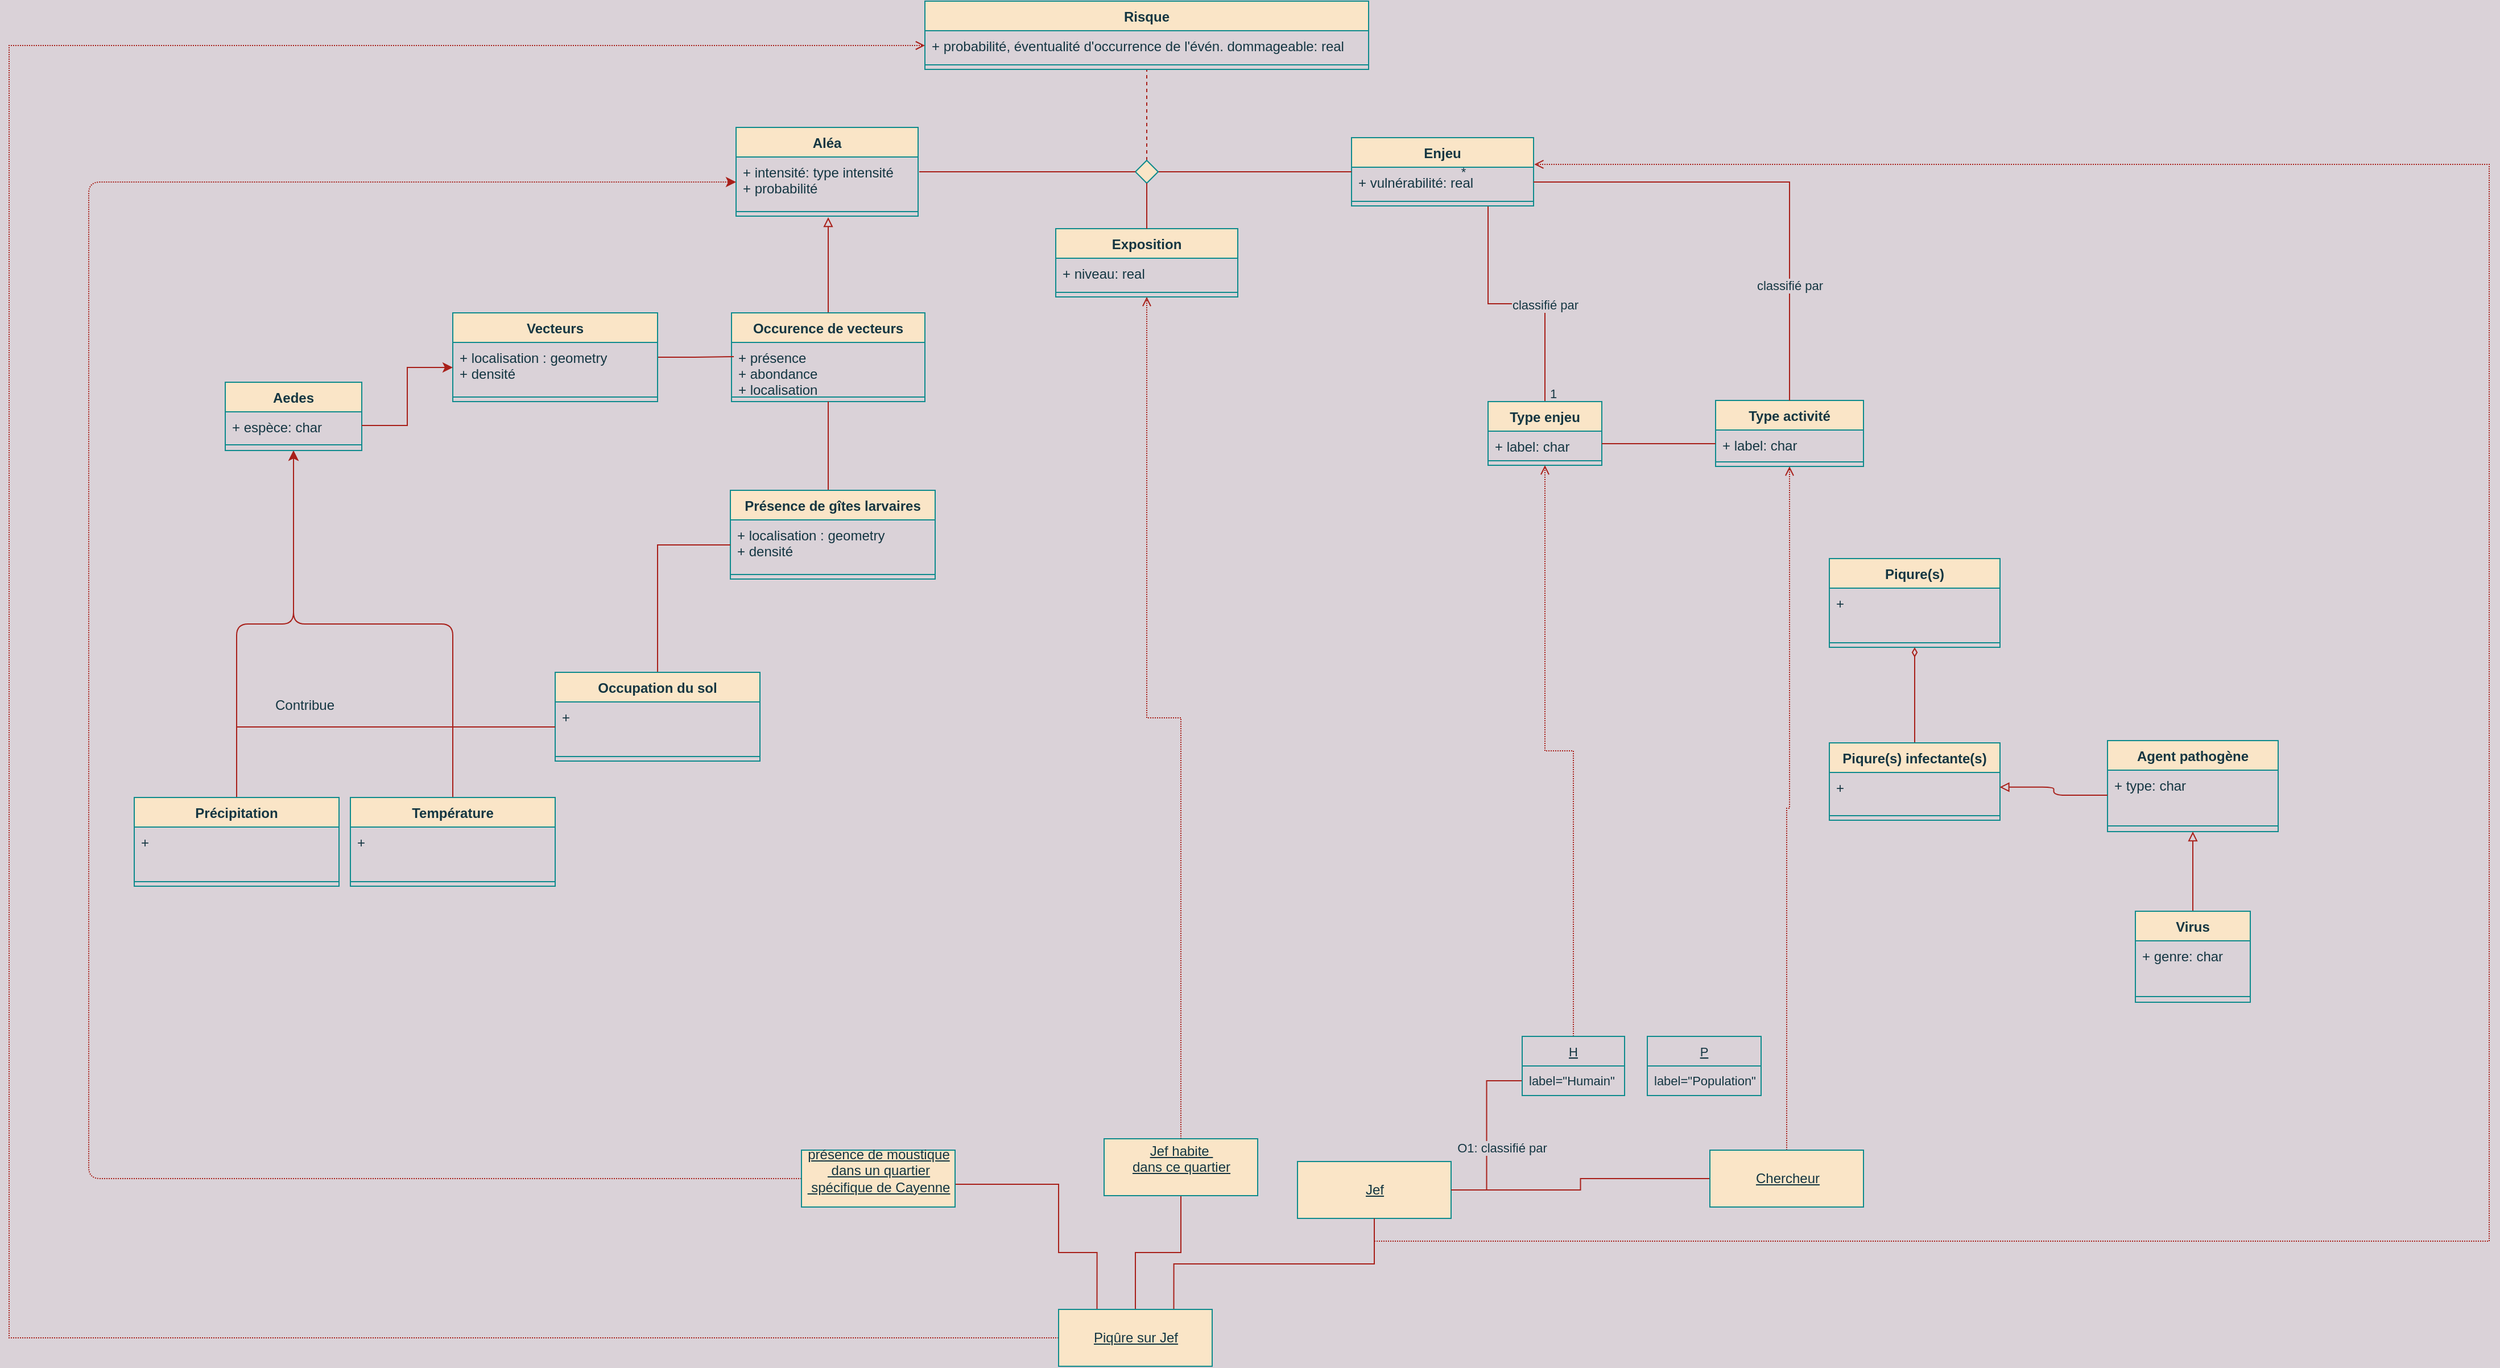 <mxfile version="18.1.3" type="github">
  <diagram name="Page-1" id="c4acf3e9-155e-7222-9cf6-157b1a14988f">
    <mxGraphModel dx="3254" dy="1299" grid="1" gridSize="10" guides="1" tooltips="1" connect="1" arrows="1" fold="1" page="1" pageScale="1" pageWidth="850" pageHeight="1100" background="#DAD2D8" math="0" shadow="0">
      <root>
        <mxCell id="0" />
        <mxCell id="1" parent="0" />
        <mxCell id="qp6mDoGpQSlHUPDBLB4e-1" value="Exposition" style="swimlane;fontStyle=1;align=center;verticalAlign=top;childLayout=stackLayout;horizontal=1;startSize=26;horizontalStack=0;resizeParent=1;resizeParentMax=0;resizeLast=0;collapsible=1;marginBottom=0;fillColor=#FAE5C7;strokeColor=#0F8B8D;fontColor=#143642;" vertex="1" parent="1">
          <mxGeometry x="310" y="260" width="160" height="60" as="geometry">
            <mxRectangle x="600" y="310" width="90" height="26" as="alternateBounds" />
          </mxGeometry>
        </mxCell>
        <mxCell id="qp6mDoGpQSlHUPDBLB4e-2" value="+ niveau: real" style="text;strokeColor=none;fillColor=none;align=left;verticalAlign=top;spacingLeft=4;spacingRight=4;overflow=hidden;rotatable=0;points=[[0,0.5],[1,0.5]];portConstraint=eastwest;fontColor=#143642;" vertex="1" parent="qp6mDoGpQSlHUPDBLB4e-1">
          <mxGeometry y="26" width="160" height="26" as="geometry" />
        </mxCell>
        <mxCell id="qp6mDoGpQSlHUPDBLB4e-3" value="" style="line;strokeWidth=1;fillColor=none;align=left;verticalAlign=middle;spacingTop=-1;spacingLeft=3;spacingRight=3;rotatable=0;labelPosition=right;points=[];portConstraint=eastwest;strokeColor=#0F8B8D;fontColor=#143642;labelBackgroundColor=#DAD2D8;" vertex="1" parent="qp6mDoGpQSlHUPDBLB4e-1">
          <mxGeometry y="52" width="160" height="8" as="geometry" />
        </mxCell>
        <mxCell id="qp6mDoGpQSlHUPDBLB4e-4" style="edgeStyle=orthogonalEdgeStyle;shape=connector;rounded=0;orthogonalLoop=1;jettySize=auto;html=1;entryX=0.5;entryY=0;entryDx=0;entryDy=0;fontFamily=Helvetica;fontSize=11;fontColor=#143642;endArrow=none;endFill=0;strokeColor=#A8201A;exitX=0.75;exitY=1;exitDx=0;exitDy=0;labelBackgroundColor=#DAD2D8;" edge="1" parent="1" source="qp6mDoGpQSlHUPDBLB4e-6" target="qp6mDoGpQSlHUPDBLB4e-38">
          <mxGeometry relative="1" as="geometry" />
        </mxCell>
        <mxCell id="qp6mDoGpQSlHUPDBLB4e-5" value="classifié par" style="edgeLabel;html=1;align=center;verticalAlign=middle;resizable=0;points=[];fontSize=11;fontFamily=Helvetica;fontColor=#143642;labelBackgroundColor=#DAD2D8;" vertex="1" connectable="0" parent="qp6mDoGpQSlHUPDBLB4e-4">
          <mxGeometry x="0.234" relative="1" as="geometry">
            <mxPoint as="offset" />
          </mxGeometry>
        </mxCell>
        <mxCell id="qp6mDoGpQSlHUPDBLB4e-6" value="Enjeu" style="swimlane;fontStyle=1;align=center;verticalAlign=top;childLayout=stackLayout;horizontal=1;startSize=26;horizontalStack=0;resizeParent=1;resizeParentMax=0;resizeLast=0;collapsible=1;marginBottom=0;fillColor=#FAE5C7;strokeColor=#0F8B8D;fontColor=#143642;" vertex="1" parent="1">
          <mxGeometry x="570" y="180" width="160" height="60" as="geometry" />
        </mxCell>
        <mxCell id="qp6mDoGpQSlHUPDBLB4e-7" value="+ vulnérabilité: real" style="text;strokeColor=none;fillColor=none;align=left;verticalAlign=top;spacingLeft=4;spacingRight=4;overflow=hidden;rotatable=0;points=[[0,0.5],[1,0.5]];portConstraint=eastwest;fontColor=#143642;" vertex="1" parent="qp6mDoGpQSlHUPDBLB4e-6">
          <mxGeometry y="26" width="160" height="26" as="geometry" />
        </mxCell>
        <mxCell id="qp6mDoGpQSlHUPDBLB4e-8" value="" style="line;strokeWidth=1;fillColor=none;align=left;verticalAlign=middle;spacingTop=-1;spacingLeft=3;spacingRight=3;rotatable=0;labelPosition=right;points=[];portConstraint=eastwest;strokeColor=#0F8B8D;fontColor=#143642;labelBackgroundColor=#DAD2D8;" vertex="1" parent="qp6mDoGpQSlHUPDBLB4e-6">
          <mxGeometry y="52" width="160" height="8" as="geometry" />
        </mxCell>
        <mxCell id="qp6mDoGpQSlHUPDBLB4e-9" value="Aléa" style="swimlane;fontStyle=1;align=center;verticalAlign=top;childLayout=stackLayout;horizontal=1;startSize=26;horizontalStack=0;resizeParent=1;resizeParentMax=0;resizeLast=0;collapsible=1;marginBottom=0;fillColor=#FAE5C7;strokeColor=#0F8B8D;fontColor=#143642;" vertex="1" parent="1">
          <mxGeometry x="29" y="171" width="160" height="78" as="geometry" />
        </mxCell>
        <mxCell id="qp6mDoGpQSlHUPDBLB4e-10" value="+ intensité: type intensité&#xa;+ probabilité" style="text;strokeColor=none;fillColor=none;align=left;verticalAlign=top;spacingLeft=4;spacingRight=4;overflow=hidden;rotatable=0;points=[[0,0.5],[1,0.5]];portConstraint=eastwest;fontColor=#143642;" vertex="1" parent="qp6mDoGpQSlHUPDBLB4e-9">
          <mxGeometry y="26" width="160" height="44" as="geometry" />
        </mxCell>
        <mxCell id="qp6mDoGpQSlHUPDBLB4e-11" value="" style="line;strokeWidth=1;fillColor=none;align=left;verticalAlign=middle;spacingTop=-1;spacingLeft=3;spacingRight=3;rotatable=0;labelPosition=right;points=[];portConstraint=eastwest;strokeColor=#0F8B8D;fontColor=#143642;labelBackgroundColor=#DAD2D8;" vertex="1" parent="qp6mDoGpQSlHUPDBLB4e-9">
          <mxGeometry y="70" width="160" height="8" as="geometry" />
        </mxCell>
        <mxCell id="qp6mDoGpQSlHUPDBLB4e-12" style="edgeStyle=orthogonalEdgeStyle;rounded=0;orthogonalLoop=1;jettySize=auto;html=1;exitX=0.5;exitY=0;exitDx=0;exitDy=0;endArrow=none;endFill=0;dashed=1;entryX=0.5;entryY=1;entryDx=0;entryDy=0;strokeColor=#A8201A;fontColor=#143642;labelBackgroundColor=#DAD2D8;" edge="1" parent="1" source="qp6mDoGpQSlHUPDBLB4e-14" target="qp6mDoGpQSlHUPDBLB4e-18">
          <mxGeometry relative="1" as="geometry">
            <mxPoint x="390" y="120" as="targetPoint" />
            <Array as="points">
              <mxPoint x="390" y="160" />
              <mxPoint x="390" y="160" />
            </Array>
          </mxGeometry>
        </mxCell>
        <mxCell id="qp6mDoGpQSlHUPDBLB4e-13" style="edgeStyle=elbowEdgeStyle;rounded=0;orthogonalLoop=1;jettySize=auto;html=1;exitX=1;exitY=0.5;exitDx=0;exitDy=0;endArrow=none;endFill=0;strokeColor=#A8201A;fontColor=#143642;labelBackgroundColor=#DAD2D8;" edge="1" parent="1" source="qp6mDoGpQSlHUPDBLB4e-14" target="qp6mDoGpQSlHUPDBLB4e-7">
          <mxGeometry relative="1" as="geometry">
            <mxPoint x="540" y="155" as="targetPoint" />
            <Array as="points">
              <mxPoint x="510" y="210" />
            </Array>
          </mxGeometry>
        </mxCell>
        <mxCell id="qp6mDoGpQSlHUPDBLB4e-14" value="" style="rhombus;aspect=fixed;fillColor=#FAE5C7;strokeColor=#0F8B8D;fontColor=#143642;" vertex="1" parent="1">
          <mxGeometry x="380" y="200" width="20" height="20" as="geometry" />
        </mxCell>
        <mxCell id="qp6mDoGpQSlHUPDBLB4e-15" value="" style="endArrow=none;html=1;rounded=0;align=center;verticalAlign=bottom;labelBackgroundColor=none;edgeStyle=elbowEdgeStyle;strokeColor=#A8201A;fontColor=#143642;" edge="1" parent="1" target="qp6mDoGpQSlHUPDBLB4e-14">
          <mxGeometry relative="1" as="geometry">
            <mxPoint x="190" y="210" as="sourcePoint" />
            <Array as="points">
              <mxPoint x="260" y="210" />
              <mxPoint x="280" y="210" />
            </Array>
          </mxGeometry>
        </mxCell>
        <mxCell id="qp6mDoGpQSlHUPDBLB4e-16" value="" style="endArrow=none;html=1;rounded=0;align=center;verticalAlign=bottom;labelBackgroundColor=none;entryX=0.5;entryY=0;entryDx=0;entryDy=0;edgeStyle=elbowEdgeStyle;elbow=vertical;strokeColor=#A8201A;fontColor=#143642;" edge="1" parent="1" source="qp6mDoGpQSlHUPDBLB4e-14" target="qp6mDoGpQSlHUPDBLB4e-1">
          <mxGeometry relative="1" as="geometry">
            <mxPoint x="460" y="210" as="targetPoint" />
          </mxGeometry>
        </mxCell>
        <mxCell id="qp6mDoGpQSlHUPDBLB4e-18" value="Risque" style="swimlane;fontStyle=1;align=center;verticalAlign=top;childLayout=stackLayout;horizontal=1;startSize=26;horizontalStack=0;resizeParent=1;resizeParentMax=0;resizeLast=0;collapsible=1;marginBottom=0;fillColor=#FAE5C7;strokeColor=#0F8B8D;fontColor=#143642;" vertex="1" parent="1">
          <mxGeometry x="195" y="60" width="390" height="60" as="geometry" />
        </mxCell>
        <mxCell id="qp6mDoGpQSlHUPDBLB4e-19" value="+ probabilité, éventualité d&#39;occurrence de l&#39;évén. dommageable: real" style="text;strokeColor=none;fillColor=none;align=left;verticalAlign=top;spacingLeft=4;spacingRight=4;overflow=hidden;rotatable=0;points=[[0,0.5],[1,0.5]];portConstraint=eastwest;fontColor=#143642;" vertex="1" parent="qp6mDoGpQSlHUPDBLB4e-18">
          <mxGeometry y="26" width="390" height="26" as="geometry" />
        </mxCell>
        <mxCell id="qp6mDoGpQSlHUPDBLB4e-20" value="" style="line;strokeWidth=1;fillColor=none;align=left;verticalAlign=middle;spacingTop=-1;spacingLeft=3;spacingRight=3;rotatable=0;labelPosition=right;points=[];portConstraint=eastwest;strokeColor=#0F8B8D;fontColor=#143642;labelBackgroundColor=#DAD2D8;" vertex="1" parent="qp6mDoGpQSlHUPDBLB4e-18">
          <mxGeometry y="52" width="390" height="8" as="geometry" />
        </mxCell>
        <mxCell id="qp6mDoGpQSlHUPDBLB4e-22" style="edgeStyle=orthogonalEdgeStyle;shape=connector;rounded=0;orthogonalLoop=1;jettySize=auto;html=1;exitX=1;exitY=0.5;exitDx=0;exitDy=0;entryX=0.25;entryY=0;entryDx=0;entryDy=0;fontFamily=Helvetica;fontSize=11;fontColor=#143642;endArrow=none;endFill=0;strokeColor=#A8201A;labelBackgroundColor=#DAD2D8;" edge="1" parent="1" source="qp6mDoGpQSlHUPDBLB4e-23" target="qp6mDoGpQSlHUPDBLB4e-37">
          <mxGeometry relative="1" as="geometry">
            <Array as="points">
              <mxPoint x="312.5" y="1100" />
              <mxPoint x="312.5" y="1160" />
              <mxPoint x="346.5" y="1160" />
            </Array>
          </mxGeometry>
        </mxCell>
        <mxCell id="qp6mDoGpQSlHUPDBLB4e-179" style="edgeStyle=orthogonalEdgeStyle;curved=0;rounded=1;sketch=0;orthogonalLoop=1;jettySize=auto;html=1;exitX=0;exitY=0.5;exitDx=0;exitDy=0;entryX=0;entryY=0.5;entryDx=0;entryDy=0;fontColor=#143642;strokeColor=#A8201A;fillColor=#FAE5C7;dashed=1;dashPattern=1 1;" edge="1" parent="1" source="qp6mDoGpQSlHUPDBLB4e-23" target="qp6mDoGpQSlHUPDBLB4e-10">
          <mxGeometry relative="1" as="geometry">
            <Array as="points">
              <mxPoint x="-540" y="1095" />
              <mxPoint x="-540" y="219" />
            </Array>
          </mxGeometry>
        </mxCell>
        <mxCell id="qp6mDoGpQSlHUPDBLB4e-23" value="&lt;u&gt;présence de moustique&lt;br&gt;&amp;nbsp;dans un quartier&lt;br&gt;&amp;nbsp;spécifique de Cayenne&lt;br&gt;&lt;br&gt;&lt;/u&gt;" style="html=1;fillColor=#FAE5C7;strokeColor=#0F8B8D;fontColor=#143642;" vertex="1" parent="1">
          <mxGeometry x="86.5" y="1070" width="135" height="50" as="geometry" />
        </mxCell>
        <mxCell id="qp6mDoGpQSlHUPDBLB4e-24" style="edgeStyle=orthogonalEdgeStyle;rounded=0;orthogonalLoop=1;jettySize=auto;html=1;dashed=1;dashPattern=1 1;endArrow=open;endFill=0;entryX=1.004;entryY=-0.098;entryDx=0;entryDy=0;strokeColor=#A8201A;fontColor=#143642;labelBackgroundColor=#DAD2D8;entryPerimeter=0;exitX=0.5;exitY=1;exitDx=0;exitDy=0;" edge="1" parent="1" source="qp6mDoGpQSlHUPDBLB4e-27" target="qp6mDoGpQSlHUPDBLB4e-7">
          <mxGeometry relative="1" as="geometry">
            <mxPoint x="570" y="500" as="targetPoint" />
            <Array as="points">
              <mxPoint x="590" y="1150" />
              <mxPoint x="1570" y="1150" />
              <mxPoint x="1570" y="204" />
            </Array>
          </mxGeometry>
        </mxCell>
        <mxCell id="qp6mDoGpQSlHUPDBLB4e-25" style="edgeStyle=orthogonalEdgeStyle;shape=connector;rounded=0;orthogonalLoop=1;jettySize=auto;html=1;entryX=0;entryY=0.5;entryDx=0;entryDy=0;fontFamily=Helvetica;fontSize=11;fontColor=#143642;endArrow=none;endFill=0;strokeColor=#A8201A;exitX=1;exitY=0.5;exitDx=0;exitDy=0;labelBackgroundColor=#DAD2D8;" edge="1" parent="1" source="qp6mDoGpQSlHUPDBLB4e-27" target="qp6mDoGpQSlHUPDBLB4e-45">
          <mxGeometry relative="1" as="geometry" />
        </mxCell>
        <mxCell id="qp6mDoGpQSlHUPDBLB4e-26" value="O1: classifié par" style="edgeLabel;html=1;align=center;verticalAlign=middle;resizable=0;points=[];fontSize=11;fontFamily=Helvetica;fontColor=#143642;labelBackgroundColor=#DAD2D8;" vertex="1" connectable="0" parent="qp6mDoGpQSlHUPDBLB4e-25">
          <mxGeometry x="-0.338" y="1" relative="1" as="geometry">
            <mxPoint x="14" y="-16" as="offset" />
          </mxGeometry>
        </mxCell>
        <mxCell id="qp6mDoGpQSlHUPDBLB4e-27" value="&lt;u&gt;Jef&lt;/u&gt;" style="html=1;fillColor=#FAE5C7;strokeColor=#0F8B8D;fontColor=#143642;" vertex="1" parent="1">
          <mxGeometry x="522.5" y="1080" width="135" height="50" as="geometry" />
        </mxCell>
        <mxCell id="qp6mDoGpQSlHUPDBLB4e-28" style="edgeStyle=orthogonalEdgeStyle;rounded=0;orthogonalLoop=1;jettySize=auto;html=1;entryX=0.5;entryY=1;entryDx=0;entryDy=0;endArrow=open;endFill=0;dashed=1;dashPattern=1 1;strokeColor=#A8201A;fontColor=#143642;labelBackgroundColor=#DAD2D8;" edge="1" parent="1" source="qp6mDoGpQSlHUPDBLB4e-30" target="qp6mDoGpQSlHUPDBLB4e-1">
          <mxGeometry relative="1" as="geometry" />
        </mxCell>
        <mxCell id="qp6mDoGpQSlHUPDBLB4e-29" style="edgeStyle=orthogonalEdgeStyle;shape=connector;rounded=0;orthogonalLoop=1;jettySize=auto;html=1;exitX=0.5;exitY=1;exitDx=0;exitDy=0;entryX=0.5;entryY=0;entryDx=0;entryDy=0;fontFamily=Helvetica;fontSize=11;fontColor=#143642;endArrow=none;endFill=0;strokeColor=#A8201A;labelBackgroundColor=#DAD2D8;" edge="1" parent="1" source="qp6mDoGpQSlHUPDBLB4e-30" target="qp6mDoGpQSlHUPDBLB4e-37">
          <mxGeometry relative="1" as="geometry" />
        </mxCell>
        <mxCell id="qp6mDoGpQSlHUPDBLB4e-30" value="&lt;u&gt;Jef habite&amp;nbsp; &lt;br&gt;dans ce quartier&lt;br&gt;&lt;br&gt;&lt;/u&gt;" style="html=1;fillColor=#FAE5C7;strokeColor=#0F8B8D;fontColor=#143642;" vertex="1" parent="1">
          <mxGeometry x="352.5" y="1060" width="135" height="50" as="geometry" />
        </mxCell>
        <mxCell id="qp6mDoGpQSlHUPDBLB4e-36" style="edgeStyle=orthogonalEdgeStyle;shape=connector;rounded=0;orthogonalLoop=1;jettySize=auto;html=1;entryX=0.5;entryY=1;entryDx=0;entryDy=0;fontFamily=Helvetica;fontSize=11;fontColor=#143642;endArrow=none;endFill=0;strokeColor=#A8201A;exitX=0.75;exitY=0;exitDx=0;exitDy=0;labelBackgroundColor=#DAD2D8;" edge="1" parent="1" source="qp6mDoGpQSlHUPDBLB4e-37" target="qp6mDoGpQSlHUPDBLB4e-27">
          <mxGeometry relative="1" as="geometry" />
        </mxCell>
        <mxCell id="qp6mDoGpQSlHUPDBLB4e-188" style="edgeStyle=orthogonalEdgeStyle;rounded=0;sketch=0;orthogonalLoop=1;jettySize=auto;html=1;exitX=0;exitY=0.5;exitDx=0;exitDy=0;entryX=0;entryY=0.5;entryDx=0;entryDy=0;dashed=1;dashPattern=1 1;fontColor=#143642;endArrow=open;endFill=0;strokeColor=#A8201A;fillColor=#FAE5C7;" edge="1" parent="1" source="qp6mDoGpQSlHUPDBLB4e-37" target="qp6mDoGpQSlHUPDBLB4e-19">
          <mxGeometry relative="1" as="geometry">
            <Array as="points">
              <mxPoint x="-610" y="1235" />
              <mxPoint x="-610" y="99" />
            </Array>
          </mxGeometry>
        </mxCell>
        <mxCell id="qp6mDoGpQSlHUPDBLB4e-37" value="&lt;u&gt;Piqûre&amp;nbsp;sur Jef&lt;/u&gt;" style="html=1;fillColor=#FAE5C7;strokeColor=#0F8B8D;fontColor=#143642;" vertex="1" parent="1">
          <mxGeometry x="312.5" y="1210" width="135" height="50" as="geometry" />
        </mxCell>
        <mxCell id="qp6mDoGpQSlHUPDBLB4e-38" value="Type enjeu" style="swimlane;fontStyle=1;align=center;verticalAlign=top;childLayout=stackLayout;horizontal=1;startSize=26;horizontalStack=0;resizeParent=1;resizeParentMax=0;resizeLast=0;collapsible=1;marginBottom=0;fillColor=#FAE5C7;strokeColor=#0F8B8D;fontColor=#143642;" vertex="1" parent="1">
          <mxGeometry x="690" y="412" width="100" height="56" as="geometry" />
        </mxCell>
        <mxCell id="qp6mDoGpQSlHUPDBLB4e-39" value="+ label: char" style="text;strokeColor=none;fillColor=none;align=left;verticalAlign=top;spacingLeft=4;spacingRight=4;overflow=hidden;rotatable=0;points=[[0,0.5],[1,0.5]];portConstraint=eastwest;fontColor=#143642;" vertex="1" parent="qp6mDoGpQSlHUPDBLB4e-38">
          <mxGeometry y="26" width="100" height="22" as="geometry" />
        </mxCell>
        <mxCell id="qp6mDoGpQSlHUPDBLB4e-40" value="" style="line;strokeWidth=1;fillColor=none;align=left;verticalAlign=middle;spacingTop=-1;spacingLeft=3;spacingRight=3;rotatable=0;labelPosition=right;points=[];portConstraint=eastwest;strokeColor=#0F8B8D;fontColor=#143642;labelBackgroundColor=#DAD2D8;" vertex="1" parent="qp6mDoGpQSlHUPDBLB4e-38">
          <mxGeometry y="48" width="100" height="8" as="geometry" />
        </mxCell>
        <mxCell id="qp6mDoGpQSlHUPDBLB4e-41" value="1" style="text;html=1;align=center;verticalAlign=middle;resizable=0;points=[];autosize=1;strokeColor=none;fillColor=none;fontSize=11;fontFamily=Helvetica;fontColor=#143642;" vertex="1" parent="1">
          <mxGeometry x="736.5" y="395" width="20" height="20" as="geometry" />
        </mxCell>
        <mxCell id="qp6mDoGpQSlHUPDBLB4e-42" value="*" style="text;html=1;align=center;verticalAlign=middle;resizable=0;points=[];autosize=1;strokeColor=none;fillColor=none;fontSize=11;fontFamily=Helvetica;fontColor=#143642;" vertex="1" parent="1">
          <mxGeometry x="657.5" y="200" width="20" height="20" as="geometry" />
        </mxCell>
        <mxCell id="qp6mDoGpQSlHUPDBLB4e-43" style="edgeStyle=orthogonalEdgeStyle;shape=connector;rounded=0;orthogonalLoop=1;jettySize=auto;html=1;entryX=0.5;entryY=1;entryDx=0;entryDy=0;fontFamily=Helvetica;fontSize=11;fontColor=#143642;endArrow=open;endFill=0;strokeColor=#A8201A;dashed=1;dashPattern=1 1;labelBackgroundColor=#DAD2D8;" edge="1" parent="1" source="qp6mDoGpQSlHUPDBLB4e-44" target="qp6mDoGpQSlHUPDBLB4e-38">
          <mxGeometry relative="1" as="geometry" />
        </mxCell>
        <mxCell id="qp6mDoGpQSlHUPDBLB4e-44" value="H" style="swimlane;fontStyle=4;childLayout=stackLayout;horizontal=1;startSize=26;fillColor=none;horizontalStack=0;resizeParent=1;resizeParentMax=0;resizeLast=0;collapsible=1;marginBottom=0;fontFamily=Helvetica;fontSize=11;fontColor=#143642;strokeColor=#0F8B8D;" vertex="1" parent="1">
          <mxGeometry x="720" y="970" width="90" height="52" as="geometry">
            <mxRectangle x="610" y="510" width="40" height="26" as="alternateBounds" />
          </mxGeometry>
        </mxCell>
        <mxCell id="qp6mDoGpQSlHUPDBLB4e-45" value="label=&quot;Humain&quot;" style="text;strokeColor=none;fillColor=none;align=left;verticalAlign=top;spacingLeft=4;spacingRight=4;overflow=hidden;rotatable=0;points=[[0,0.5],[1,0.5]];portConstraint=eastwest;fontFamily=Helvetica;fontSize=11;fontColor=#143642;" vertex="1" parent="qp6mDoGpQSlHUPDBLB4e-44">
          <mxGeometry y="26" width="90" height="26" as="geometry" />
        </mxCell>
        <mxCell id="qp6mDoGpQSlHUPDBLB4e-47" value="P" style="swimlane;fontStyle=4;childLayout=stackLayout;horizontal=1;startSize=26;fillColor=none;horizontalStack=0;resizeParent=1;resizeParentMax=0;resizeLast=0;collapsible=1;marginBottom=0;fontFamily=Helvetica;fontSize=11;fontColor=#143642;strokeColor=#0F8B8D;" vertex="1" parent="1">
          <mxGeometry x="830" y="970" width="100" height="52" as="geometry">
            <mxRectangle x="610" y="510" width="40" height="26" as="alternateBounds" />
          </mxGeometry>
        </mxCell>
        <mxCell id="qp6mDoGpQSlHUPDBLB4e-48" value="label=&quot;Population&quot;" style="text;strokeColor=none;fillColor=none;align=left;verticalAlign=top;spacingLeft=4;spacingRight=4;overflow=hidden;rotatable=0;points=[[0,0.5],[1,0.5]];portConstraint=eastwest;fontFamily=Helvetica;fontSize=11;fontColor=#143642;" vertex="1" parent="qp6mDoGpQSlHUPDBLB4e-47">
          <mxGeometry y="26" width="100" height="26" as="geometry" />
        </mxCell>
        <mxCell id="qp6mDoGpQSlHUPDBLB4e-53" style="edgeStyle=orthogonalEdgeStyle;sketch=0;orthogonalLoop=1;jettySize=auto;html=1;exitX=0.5;exitY=0;exitDx=0;exitDy=0;fontColor=#143642;strokeColor=#A8201A;fillColor=#FAE5C7;endArrow=block;endFill=0;rounded=0;labelBackgroundColor=#DAD2D8;" edge="1" parent="1" source="qp6mDoGpQSlHUPDBLB4e-49">
          <mxGeometry relative="1" as="geometry">
            <mxPoint x="110" y="250" as="targetPoint" />
            <Array as="points">
              <mxPoint x="110" y="310" />
              <mxPoint x="110" y="310" />
            </Array>
          </mxGeometry>
        </mxCell>
        <mxCell id="qp6mDoGpQSlHUPDBLB4e-49" value="Occurence de vecteurs" style="swimlane;fontStyle=1;align=center;verticalAlign=top;childLayout=stackLayout;horizontal=1;startSize=26;horizontalStack=0;resizeParent=1;resizeParentMax=0;resizeLast=0;collapsible=1;marginBottom=0;fillColor=#FAE5C7;strokeColor=#0F8B8D;fontColor=#143642;" vertex="1" parent="1">
          <mxGeometry x="25" y="334" width="170" height="78" as="geometry" />
        </mxCell>
        <mxCell id="qp6mDoGpQSlHUPDBLB4e-50" value="+ présence&#xa;+ abondance&#xa;+ localisation&#xa;" style="text;strokeColor=none;fillColor=none;align=left;verticalAlign=top;spacingLeft=4;spacingRight=4;overflow=hidden;rotatable=0;points=[[0,0.5],[1,0.5]];portConstraint=eastwest;fontColor=#143642;" vertex="1" parent="qp6mDoGpQSlHUPDBLB4e-49">
          <mxGeometry y="26" width="170" height="44" as="geometry" />
        </mxCell>
        <mxCell id="qp6mDoGpQSlHUPDBLB4e-51" value="" style="line;strokeWidth=1;fillColor=none;align=left;verticalAlign=middle;spacingTop=-1;spacingLeft=3;spacingRight=3;rotatable=0;labelPosition=right;points=[];portConstraint=eastwest;strokeColor=#0F8B8D;fontColor=#143642;labelBackgroundColor=#DAD2D8;" vertex="1" parent="qp6mDoGpQSlHUPDBLB4e-49">
          <mxGeometry y="70" width="170" height="8" as="geometry" />
        </mxCell>
        <mxCell id="qp6mDoGpQSlHUPDBLB4e-57" value="Piqure(s)" style="swimlane;fontStyle=1;align=center;verticalAlign=top;childLayout=stackLayout;horizontal=1;startSize=26;horizontalStack=0;resizeParent=1;resizeParentMax=0;resizeLast=0;collapsible=1;marginBottom=0;fillColor=#FAE5C7;strokeColor=#0F8B8D;fontColor=#143642;" vertex="1" parent="1">
          <mxGeometry x="990" y="550" width="150" height="78" as="geometry" />
        </mxCell>
        <mxCell id="qp6mDoGpQSlHUPDBLB4e-157" value="+ " style="text;strokeColor=none;fillColor=none;align=left;verticalAlign=top;spacingLeft=4;spacingRight=4;overflow=hidden;rotatable=0;points=[[0,0.5],[1,0.5]];portConstraint=eastwest;fontColor=#143642;" vertex="1" parent="qp6mDoGpQSlHUPDBLB4e-57">
          <mxGeometry y="26" width="150" height="44" as="geometry" />
        </mxCell>
        <mxCell id="qp6mDoGpQSlHUPDBLB4e-59" value="" style="line;strokeWidth=1;fillColor=none;align=left;verticalAlign=middle;spacingTop=-1;spacingLeft=3;spacingRight=3;rotatable=0;labelPosition=right;points=[];portConstraint=eastwest;strokeColor=#0F8B8D;fontColor=#143642;labelBackgroundColor=#DAD2D8;" vertex="1" parent="qp6mDoGpQSlHUPDBLB4e-57">
          <mxGeometry y="70" width="150" height="8" as="geometry" />
        </mxCell>
        <mxCell id="qp6mDoGpQSlHUPDBLB4e-63" style="edgeStyle=orthogonalEdgeStyle;rounded=0;sketch=0;orthogonalLoop=1;jettySize=auto;html=1;exitX=0.5;exitY=0;exitDx=0;exitDy=0;entryX=0.5;entryY=1;entryDx=0;entryDy=0;fontColor=#143642;endArrow=diamondThin;endFill=0;strokeColor=#A8201A;fillColor=#FAE5C7;labelBackgroundColor=#DAD2D8;" edge="1" parent="1" source="qp6mDoGpQSlHUPDBLB4e-60" target="qp6mDoGpQSlHUPDBLB4e-57">
          <mxGeometry relative="1" as="geometry" />
        </mxCell>
        <mxCell id="qp6mDoGpQSlHUPDBLB4e-60" value="Piqure(s) infectante(s)" style="swimlane;fontStyle=1;align=center;verticalAlign=top;childLayout=stackLayout;horizontal=1;startSize=26;horizontalStack=0;resizeParent=1;resizeParentMax=0;resizeLast=0;collapsible=1;marginBottom=0;fillColor=#FAE5C7;strokeColor=#0F8B8D;fontColor=#143642;" vertex="1" parent="1">
          <mxGeometry x="990" y="712" width="150" height="68" as="geometry" />
        </mxCell>
        <mxCell id="qp6mDoGpQSlHUPDBLB4e-61" value="+" style="text;strokeColor=none;fillColor=none;align=left;verticalAlign=top;spacingLeft=4;spacingRight=4;overflow=hidden;rotatable=0;points=[[0,0.5],[1,0.5]];portConstraint=eastwest;fontColor=#143642;" vertex="1" parent="qp6mDoGpQSlHUPDBLB4e-60">
          <mxGeometry y="26" width="150" height="34" as="geometry" />
        </mxCell>
        <mxCell id="qp6mDoGpQSlHUPDBLB4e-62" value="" style="line;strokeWidth=1;fillColor=none;align=left;verticalAlign=middle;spacingTop=-1;spacingLeft=3;spacingRight=3;rotatable=0;labelPosition=right;points=[];portConstraint=eastwest;strokeColor=#0F8B8D;fontColor=#143642;labelBackgroundColor=#DAD2D8;" vertex="1" parent="qp6mDoGpQSlHUPDBLB4e-60">
          <mxGeometry y="60" width="150" height="8" as="geometry" />
        </mxCell>
        <mxCell id="qp6mDoGpQSlHUPDBLB4e-142" style="edgeStyle=orthogonalEdgeStyle;rounded=0;sketch=0;orthogonalLoop=1;jettySize=auto;html=1;exitX=0.5;exitY=0;exitDx=0;exitDy=0;entryX=0.5;entryY=1;entryDx=0;entryDy=0;fontColor=#143642;endArrow=none;endFill=0;strokeColor=#A8201A;fillColor=#FAE5C7;labelBackgroundColor=#DAD2D8;" edge="1" parent="1" source="qp6mDoGpQSlHUPDBLB4e-126" target="qp6mDoGpQSlHUPDBLB4e-49">
          <mxGeometry relative="1" as="geometry">
            <Array as="points">
              <mxPoint x="110" y="490" />
            </Array>
          </mxGeometry>
        </mxCell>
        <mxCell id="qp6mDoGpQSlHUPDBLB4e-126" value="Présence de gîtes larvaires" style="swimlane;fontStyle=1;align=center;verticalAlign=top;childLayout=stackLayout;horizontal=1;startSize=26;horizontalStack=0;resizeParent=1;resizeParentMax=0;resizeLast=0;collapsible=1;marginBottom=0;fillColor=#FAE5C7;strokeColor=#0F8B8D;fontColor=#143642;" vertex="1" parent="1">
          <mxGeometry x="24" y="490" width="180" height="78" as="geometry" />
        </mxCell>
        <mxCell id="qp6mDoGpQSlHUPDBLB4e-127" value="+ localisation : geometry&#xa;+ densité&#xa;" style="text;strokeColor=none;fillColor=none;align=left;verticalAlign=top;spacingLeft=4;spacingRight=4;overflow=hidden;rotatable=0;points=[[0,0.5],[1,0.5]];portConstraint=eastwest;fontColor=#143642;" vertex="1" parent="qp6mDoGpQSlHUPDBLB4e-126">
          <mxGeometry y="26" width="180" height="44" as="geometry" />
        </mxCell>
        <mxCell id="qp6mDoGpQSlHUPDBLB4e-128" value="" style="line;strokeWidth=1;fillColor=none;align=left;verticalAlign=middle;spacingTop=-1;spacingLeft=3;spacingRight=3;rotatable=0;labelPosition=right;points=[];portConstraint=eastwest;strokeColor=#0F8B8D;fontColor=#143642;labelBackgroundColor=#DAD2D8;" vertex="1" parent="qp6mDoGpQSlHUPDBLB4e-126">
          <mxGeometry y="70" width="180" height="8" as="geometry" />
        </mxCell>
        <mxCell id="qp6mDoGpQSlHUPDBLB4e-136" style="edgeStyle=orthogonalEdgeStyle;rounded=0;sketch=0;orthogonalLoop=1;jettySize=auto;html=1;exitX=0.5;exitY=0;exitDx=0;exitDy=0;entryX=0;entryY=0.5;entryDx=0;entryDy=0;fontColor=#143642;endArrow=none;endFill=0;strokeColor=#A8201A;fillColor=#FAE5C7;labelBackgroundColor=#DAD2D8;" edge="1" parent="1" source="qp6mDoGpQSlHUPDBLB4e-130" target="qp6mDoGpQSlHUPDBLB4e-127">
          <mxGeometry relative="1" as="geometry" />
        </mxCell>
        <mxCell id="qp6mDoGpQSlHUPDBLB4e-130" value="Occupation du sol" style="swimlane;fontStyle=1;align=center;verticalAlign=top;childLayout=stackLayout;horizontal=1;startSize=26;horizontalStack=0;resizeParent=1;resizeParentMax=0;resizeLast=0;collapsible=1;marginBottom=0;fillColor=#FAE5C7;strokeColor=#0F8B8D;fontColor=#143642;" vertex="1" parent="1">
          <mxGeometry x="-130" y="650" width="180" height="78" as="geometry" />
        </mxCell>
        <mxCell id="qp6mDoGpQSlHUPDBLB4e-131" value="+" style="text;strokeColor=none;fillColor=none;align=left;verticalAlign=top;spacingLeft=4;spacingRight=4;overflow=hidden;rotatable=0;points=[[0,0.5],[1,0.5]];portConstraint=eastwest;fontColor=#143642;" vertex="1" parent="qp6mDoGpQSlHUPDBLB4e-130">
          <mxGeometry y="26" width="180" height="44" as="geometry" />
        </mxCell>
        <mxCell id="qp6mDoGpQSlHUPDBLB4e-132" value="" style="line;strokeWidth=1;fillColor=none;align=left;verticalAlign=middle;spacingTop=-1;spacingLeft=3;spacingRight=3;rotatable=0;labelPosition=right;points=[];portConstraint=eastwest;strokeColor=#0F8B8D;fontColor=#143642;labelBackgroundColor=#DAD2D8;" vertex="1" parent="qp6mDoGpQSlHUPDBLB4e-130">
          <mxGeometry y="70" width="180" height="8" as="geometry" />
        </mxCell>
        <mxCell id="qp6mDoGpQSlHUPDBLB4e-166" style="edgeStyle=orthogonalEdgeStyle;rounded=0;sketch=0;orthogonalLoop=1;jettySize=auto;html=1;exitX=0.5;exitY=0;exitDx=0;exitDy=0;entryX=0;entryY=0.5;entryDx=0;entryDy=0;fontColor=#143642;endArrow=none;endFill=0;strokeColor=#A8201A;fillColor=#FAE5C7;labelBackgroundColor=#DAD2D8;" edge="1" parent="1" source="qp6mDoGpQSlHUPDBLB4e-133" target="qp6mDoGpQSlHUPDBLB4e-131">
          <mxGeometry relative="1" as="geometry" />
        </mxCell>
        <mxCell id="qp6mDoGpQSlHUPDBLB4e-176" style="edgeStyle=orthogonalEdgeStyle;curved=0;rounded=1;sketch=0;orthogonalLoop=1;jettySize=auto;html=1;exitX=0.5;exitY=0;exitDx=0;exitDy=0;entryX=0.5;entryY=1;entryDx=0;entryDy=0;fontColor=#143642;strokeColor=#A8201A;fillColor=#FAE5C7;" edge="1" parent="1" source="qp6mDoGpQSlHUPDBLB4e-133" target="qp6mDoGpQSlHUPDBLB4e-172">
          <mxGeometry relative="1" as="geometry" />
        </mxCell>
        <mxCell id="qp6mDoGpQSlHUPDBLB4e-133" value="Précipitation" style="swimlane;fontStyle=1;align=center;verticalAlign=top;childLayout=stackLayout;horizontal=1;startSize=26;horizontalStack=0;resizeParent=1;resizeParentMax=0;resizeLast=0;collapsible=1;marginBottom=0;fillColor=#FAE5C7;strokeColor=#0F8B8D;fontColor=#143642;" vertex="1" parent="1">
          <mxGeometry x="-500" y="760" width="180" height="78" as="geometry" />
        </mxCell>
        <mxCell id="qp6mDoGpQSlHUPDBLB4e-134" value="+" style="text;strokeColor=none;fillColor=none;align=left;verticalAlign=top;spacingLeft=4;spacingRight=4;overflow=hidden;rotatable=0;points=[[0,0.5],[1,0.5]];portConstraint=eastwest;fontColor=#143642;" vertex="1" parent="qp6mDoGpQSlHUPDBLB4e-133">
          <mxGeometry y="26" width="180" height="44" as="geometry" />
        </mxCell>
        <mxCell id="qp6mDoGpQSlHUPDBLB4e-135" value="" style="line;strokeWidth=1;fillColor=none;align=left;verticalAlign=middle;spacingTop=-1;spacingLeft=3;spacingRight=3;rotatable=0;labelPosition=right;points=[];portConstraint=eastwest;strokeColor=#0F8B8D;fontColor=#143642;labelBackgroundColor=#DAD2D8;" vertex="1" parent="qp6mDoGpQSlHUPDBLB4e-133">
          <mxGeometry y="70" width="180" height="8" as="geometry" />
        </mxCell>
        <mxCell id="qp6mDoGpQSlHUPDBLB4e-137" value="Contribue" style="text;html=1;strokeColor=none;fillColor=none;align=center;verticalAlign=middle;whiteSpace=wrap;rounded=0;sketch=0;fontColor=#143642;" vertex="1" parent="1">
          <mxGeometry x="-380" y="664" width="60" height="30" as="geometry" />
        </mxCell>
        <mxCell id="qp6mDoGpQSlHUPDBLB4e-165" style="edgeStyle=orthogonalEdgeStyle;rounded=0;sketch=0;orthogonalLoop=1;jettySize=auto;html=1;exitX=0.5;exitY=0;exitDx=0;exitDy=0;entryX=0;entryY=0.5;entryDx=0;entryDy=0;fontColor=#143642;strokeColor=#A8201A;fillColor=#FAE5C7;endArrow=none;endFill=0;labelBackgroundColor=#DAD2D8;" edge="1" parent="1" source="qp6mDoGpQSlHUPDBLB4e-139" target="qp6mDoGpQSlHUPDBLB4e-131">
          <mxGeometry relative="1" as="geometry" />
        </mxCell>
        <mxCell id="qp6mDoGpQSlHUPDBLB4e-178" style="edgeStyle=orthogonalEdgeStyle;curved=0;rounded=1;sketch=0;orthogonalLoop=1;jettySize=auto;html=1;exitX=0.5;exitY=0;exitDx=0;exitDy=0;entryX=0.5;entryY=1;entryDx=0;entryDy=0;fontColor=#143642;strokeColor=#A8201A;fillColor=#FAE5C7;" edge="1" parent="1" source="qp6mDoGpQSlHUPDBLB4e-139" target="qp6mDoGpQSlHUPDBLB4e-172">
          <mxGeometry relative="1" as="geometry" />
        </mxCell>
        <mxCell id="qp6mDoGpQSlHUPDBLB4e-139" value="Température" style="swimlane;fontStyle=1;align=center;verticalAlign=top;childLayout=stackLayout;horizontal=1;startSize=26;horizontalStack=0;resizeParent=1;resizeParentMax=0;resizeLast=0;collapsible=1;marginBottom=0;fillColor=#FAE5C7;strokeColor=#0F8B8D;fontColor=#143642;" vertex="1" parent="1">
          <mxGeometry x="-310" y="760" width="180" height="78" as="geometry" />
        </mxCell>
        <mxCell id="qp6mDoGpQSlHUPDBLB4e-140" value="+" style="text;strokeColor=none;fillColor=none;align=left;verticalAlign=top;spacingLeft=4;spacingRight=4;overflow=hidden;rotatable=0;points=[[0,0.5],[1,0.5]];portConstraint=eastwest;fontColor=#143642;" vertex="1" parent="qp6mDoGpQSlHUPDBLB4e-139">
          <mxGeometry y="26" width="180" height="44" as="geometry" />
        </mxCell>
        <mxCell id="qp6mDoGpQSlHUPDBLB4e-141" value="" style="line;strokeWidth=1;fillColor=none;align=left;verticalAlign=middle;spacingTop=-1;spacingLeft=3;spacingRight=3;rotatable=0;labelPosition=right;points=[];portConstraint=eastwest;strokeColor=#0F8B8D;fontColor=#143642;labelBackgroundColor=#DAD2D8;" vertex="1" parent="qp6mDoGpQSlHUPDBLB4e-139">
          <mxGeometry y="70" width="180" height="8" as="geometry" />
        </mxCell>
        <mxCell id="qp6mDoGpQSlHUPDBLB4e-144" value="Agent pathogène" style="swimlane;fontStyle=1;align=center;verticalAlign=top;childLayout=stackLayout;horizontal=1;startSize=26;horizontalStack=0;resizeParent=1;resizeParentMax=0;resizeLast=0;collapsible=1;marginBottom=0;fillColor=#FAE5C7;strokeColor=#0F8B8D;fontColor=#143642;" vertex="1" parent="1">
          <mxGeometry x="1234.5" y="710" width="150" height="80" as="geometry" />
        </mxCell>
        <mxCell id="qp6mDoGpQSlHUPDBLB4e-145" value="+ type: char" style="text;strokeColor=none;fillColor=none;align=left;verticalAlign=top;spacingLeft=4;spacingRight=4;overflow=hidden;rotatable=0;points=[[0,0.5],[1,0.5]];portConstraint=eastwest;fontColor=#143642;" vertex="1" parent="qp6mDoGpQSlHUPDBLB4e-144">
          <mxGeometry y="26" width="150" height="44" as="geometry" />
        </mxCell>
        <mxCell id="qp6mDoGpQSlHUPDBLB4e-146" value="" style="line;strokeWidth=1;fillColor=none;align=left;verticalAlign=middle;spacingTop=-1;spacingLeft=3;spacingRight=3;rotatable=0;labelPosition=right;points=[];portConstraint=eastwest;strokeColor=#0F8B8D;fontColor=#143642;labelBackgroundColor=#DAD2D8;" vertex="1" parent="qp6mDoGpQSlHUPDBLB4e-144">
          <mxGeometry y="70" width="150" height="10" as="geometry" />
        </mxCell>
        <mxCell id="qp6mDoGpQSlHUPDBLB4e-151" style="edgeStyle=orthogonalEdgeStyle;rounded=0;sketch=0;orthogonalLoop=1;jettySize=auto;html=1;exitX=0.5;exitY=0;exitDx=0;exitDy=0;entryX=0.5;entryY=1;entryDx=0;entryDy=0;fontColor=#143642;endArrow=block;endFill=0;strokeColor=#A8201A;fillColor=#FAE5C7;labelBackgroundColor=#DAD2D8;" edge="1" parent="1" source="qp6mDoGpQSlHUPDBLB4e-147" target="qp6mDoGpQSlHUPDBLB4e-144">
          <mxGeometry relative="1" as="geometry" />
        </mxCell>
        <mxCell id="qp6mDoGpQSlHUPDBLB4e-147" value="Virus" style="swimlane;fontStyle=1;align=center;verticalAlign=top;childLayout=stackLayout;horizontal=1;startSize=26;horizontalStack=0;resizeParent=1;resizeParentMax=0;resizeLast=0;collapsible=1;marginBottom=0;fillColor=#FAE5C7;strokeColor=#0F8B8D;fontColor=#143642;" vertex="1" parent="1">
          <mxGeometry x="1259" y="860" width="101" height="80" as="geometry" />
        </mxCell>
        <mxCell id="qp6mDoGpQSlHUPDBLB4e-148" value="+ genre: char" style="text;strokeColor=none;fillColor=none;align=left;verticalAlign=top;spacingLeft=4;spacingRight=4;overflow=hidden;rotatable=0;points=[[0,0.5],[1,0.5]];portConstraint=eastwest;fontColor=#143642;" vertex="1" parent="qp6mDoGpQSlHUPDBLB4e-147">
          <mxGeometry y="26" width="101" height="44" as="geometry" />
        </mxCell>
        <mxCell id="qp6mDoGpQSlHUPDBLB4e-149" value="" style="line;strokeWidth=1;fillColor=none;align=left;verticalAlign=middle;spacingTop=-1;spacingLeft=3;spacingRight=3;rotatable=0;labelPosition=right;points=[];portConstraint=eastwest;strokeColor=#0F8B8D;fontColor=#143642;labelBackgroundColor=#DAD2D8;" vertex="1" parent="qp6mDoGpQSlHUPDBLB4e-147">
          <mxGeometry y="70" width="101" height="10" as="geometry" />
        </mxCell>
        <mxCell id="qp6mDoGpQSlHUPDBLB4e-152" value="Type activité" style="swimlane;fontStyle=1;align=center;verticalAlign=top;childLayout=stackLayout;horizontal=1;startSize=26;horizontalStack=0;resizeParent=1;resizeParentMax=0;resizeLast=0;collapsible=1;marginBottom=0;fillColor=#FAE5C7;strokeColor=#0F8B8D;fontColor=#143642;" vertex="1" parent="1">
          <mxGeometry x="890" y="411" width="130" height="58" as="geometry" />
        </mxCell>
        <mxCell id="qp6mDoGpQSlHUPDBLB4e-153" value="+ label: char" style="text;strokeColor=none;fillColor=none;align=left;verticalAlign=top;spacingLeft=4;spacingRight=4;overflow=hidden;rotatable=0;points=[[0,0.5],[1,0.5]];portConstraint=eastwest;fontColor=#143642;" vertex="1" parent="qp6mDoGpQSlHUPDBLB4e-152">
          <mxGeometry y="26" width="130" height="24" as="geometry" />
        </mxCell>
        <mxCell id="qp6mDoGpQSlHUPDBLB4e-154" value="" style="line;strokeWidth=1;fillColor=none;align=left;verticalAlign=middle;spacingTop=-1;spacingLeft=3;spacingRight=3;rotatable=0;labelPosition=right;points=[];portConstraint=eastwest;strokeColor=#0F8B8D;fontColor=#143642;labelBackgroundColor=#DAD2D8;" vertex="1" parent="qp6mDoGpQSlHUPDBLB4e-152">
          <mxGeometry y="50" width="130" height="8" as="geometry" />
        </mxCell>
        <mxCell id="qp6mDoGpQSlHUPDBLB4e-159" style="edgeStyle=orthogonalEdgeStyle;curved=0;rounded=1;sketch=0;orthogonalLoop=1;jettySize=auto;html=1;exitX=0;exitY=0.5;exitDx=0;exitDy=0;entryX=0.998;entryY=0.379;entryDx=0;entryDy=0;entryPerimeter=0;fontColor=#143642;endArrow=block;endFill=0;strokeColor=#A8201A;fillColor=#FAE5C7;labelBackgroundColor=#DAD2D8;" edge="1" parent="1" source="qp6mDoGpQSlHUPDBLB4e-145" target="qp6mDoGpQSlHUPDBLB4e-61">
          <mxGeometry relative="1" as="geometry" />
        </mxCell>
        <mxCell id="qp6mDoGpQSlHUPDBLB4e-171" style="edgeStyle=orthogonalEdgeStyle;rounded=0;sketch=0;orthogonalLoop=1;jettySize=auto;html=1;entryX=0.012;entryY=0.285;entryDx=0;entryDy=0;entryPerimeter=0;fontColor=#143642;endArrow=none;endFill=0;strokeColor=#A8201A;fillColor=#FAE5C7;labelBackgroundColor=#DAD2D8;" edge="1" parent="1" source="qp6mDoGpQSlHUPDBLB4e-168" target="qp6mDoGpQSlHUPDBLB4e-50">
          <mxGeometry relative="1" as="geometry" />
        </mxCell>
        <mxCell id="qp6mDoGpQSlHUPDBLB4e-168" value="Vecteurs" style="swimlane;fontStyle=1;align=center;verticalAlign=top;childLayout=stackLayout;horizontal=1;startSize=26;horizontalStack=0;resizeParent=1;resizeParentMax=0;resizeLast=0;collapsible=1;marginBottom=0;fillColor=#FAE5C7;strokeColor=#0F8B8D;fontColor=#143642;" vertex="1" parent="1">
          <mxGeometry x="-220" y="334" width="180" height="78" as="geometry" />
        </mxCell>
        <mxCell id="qp6mDoGpQSlHUPDBLB4e-169" value="+ localisation : geometry&#xa;+ densité&#xa;" style="text;strokeColor=none;fillColor=none;align=left;verticalAlign=top;spacingLeft=4;spacingRight=4;overflow=hidden;rotatable=0;points=[[0,0.5],[1,0.5]];portConstraint=eastwest;fontColor=#143642;" vertex="1" parent="qp6mDoGpQSlHUPDBLB4e-168">
          <mxGeometry y="26" width="180" height="44" as="geometry" />
        </mxCell>
        <mxCell id="qp6mDoGpQSlHUPDBLB4e-170" value="" style="line;strokeWidth=1;fillColor=none;align=left;verticalAlign=middle;spacingTop=-1;spacingLeft=3;spacingRight=3;rotatable=0;labelPosition=right;points=[];portConstraint=eastwest;strokeColor=#0F8B8D;fontColor=#143642;labelBackgroundColor=#DAD2D8;" vertex="1" parent="qp6mDoGpQSlHUPDBLB4e-168">
          <mxGeometry y="70" width="180" height="8" as="geometry" />
        </mxCell>
        <mxCell id="qp6mDoGpQSlHUPDBLB4e-172" value="Aedes" style="swimlane;fontStyle=1;align=center;verticalAlign=top;childLayout=stackLayout;horizontal=1;startSize=26;horizontalStack=0;resizeParent=1;resizeParentMax=0;resizeLast=0;collapsible=1;marginBottom=0;fillColor=#FAE5C7;strokeColor=#0F8B8D;fontColor=#143642;" vertex="1" parent="1">
          <mxGeometry x="-420" y="395" width="120" height="60" as="geometry" />
        </mxCell>
        <mxCell id="qp6mDoGpQSlHUPDBLB4e-173" value="+ espèce: char" style="text;strokeColor=none;fillColor=none;align=left;verticalAlign=top;spacingLeft=4;spacingRight=4;overflow=hidden;rotatable=0;points=[[0,0.5],[1,0.5]];portConstraint=eastwest;fontColor=#143642;" vertex="1" parent="qp6mDoGpQSlHUPDBLB4e-172">
          <mxGeometry y="26" width="120" height="24" as="geometry" />
        </mxCell>
        <mxCell id="qp6mDoGpQSlHUPDBLB4e-174" value="" style="line;strokeWidth=1;fillColor=none;align=left;verticalAlign=middle;spacingTop=-1;spacingLeft=3;spacingRight=3;rotatable=0;labelPosition=right;points=[];portConstraint=eastwest;labelBackgroundColor=#DAD2D8;strokeColor=#0F8B8D;fontColor=#143642;" vertex="1" parent="qp6mDoGpQSlHUPDBLB4e-172">
          <mxGeometry y="50" width="120" height="10" as="geometry" />
        </mxCell>
        <mxCell id="qp6mDoGpQSlHUPDBLB4e-175" style="edgeStyle=orthogonalEdgeStyle;rounded=0;sketch=0;orthogonalLoop=1;jettySize=auto;html=1;exitX=1;exitY=0.5;exitDx=0;exitDy=0;entryX=0;entryY=0.5;entryDx=0;entryDy=0;fontColor=#143642;strokeColor=#A8201A;fillColor=#FAE5C7;labelBackgroundColor=#DAD2D8;" edge="1" parent="1" source="qp6mDoGpQSlHUPDBLB4e-173" target="qp6mDoGpQSlHUPDBLB4e-169">
          <mxGeometry relative="1" as="geometry" />
        </mxCell>
        <mxCell id="qp6mDoGpQSlHUPDBLB4e-181" style="edgeStyle=orthogonalEdgeStyle;rounded=0;sketch=0;orthogonalLoop=1;jettySize=auto;html=1;exitX=1;exitY=0.5;exitDx=0;exitDy=0;entryX=0;entryY=0.5;entryDx=0;entryDy=0;fontColor=#143642;strokeColor=#A8201A;fillColor=#FAE5C7;endArrow=none;endFill=0;" edge="1" parent="1" source="qp6mDoGpQSlHUPDBLB4e-39" target="qp6mDoGpQSlHUPDBLB4e-153">
          <mxGeometry relative="1" as="geometry" />
        </mxCell>
        <mxCell id="qp6mDoGpQSlHUPDBLB4e-186" style="edgeStyle=orthogonalEdgeStyle;rounded=0;sketch=0;orthogonalLoop=1;jettySize=auto;html=1;exitX=0.5;exitY=0;exitDx=0;exitDy=0;entryX=0.5;entryY=1;entryDx=0;entryDy=0;fontColor=#143642;endArrow=open;endFill=0;strokeColor=#A8201A;fillColor=#FAE5C7;dashed=1;dashPattern=1 1;" edge="1" parent="1" source="qp6mDoGpQSlHUPDBLB4e-182" target="qp6mDoGpQSlHUPDBLB4e-152">
          <mxGeometry relative="1" as="geometry" />
        </mxCell>
        <mxCell id="qp6mDoGpQSlHUPDBLB4e-187" style="edgeStyle=orthogonalEdgeStyle;rounded=0;sketch=0;orthogonalLoop=1;jettySize=auto;html=1;exitX=0;exitY=0.5;exitDx=0;exitDy=0;entryX=1;entryY=0.5;entryDx=0;entryDy=0;fontColor=#143642;endArrow=none;endFill=0;strokeColor=#A8201A;fillColor=#FAE5C7;" edge="1" parent="1" source="qp6mDoGpQSlHUPDBLB4e-182" target="qp6mDoGpQSlHUPDBLB4e-27">
          <mxGeometry relative="1" as="geometry" />
        </mxCell>
        <mxCell id="qp6mDoGpQSlHUPDBLB4e-182" value="&lt;u&gt;Chercheur&lt;/u&gt;" style="html=1;fillColor=#FAE5C7;strokeColor=#0F8B8D;fontColor=#143642;" vertex="1" parent="1">
          <mxGeometry x="885" y="1070" width="135" height="50" as="geometry" />
        </mxCell>
        <mxCell id="qp6mDoGpQSlHUPDBLB4e-184" style="edgeStyle=orthogonalEdgeStyle;rounded=0;sketch=0;orthogonalLoop=1;jettySize=auto;html=1;exitX=1;exitY=0.5;exitDx=0;exitDy=0;entryX=0.5;entryY=0;entryDx=0;entryDy=0;fontColor=#143642;endArrow=none;endFill=0;strokeColor=#A8201A;fillColor=#FAE5C7;" edge="1" parent="1" source="qp6mDoGpQSlHUPDBLB4e-7" target="qp6mDoGpQSlHUPDBLB4e-152">
          <mxGeometry relative="1" as="geometry" />
        </mxCell>
        <mxCell id="qp6mDoGpQSlHUPDBLB4e-185" value="classifié par" style="edgeLabel;html=1;align=center;verticalAlign=middle;resizable=0;points=[];fontSize=11;fontFamily=Helvetica;fontColor=#143642;labelBackgroundColor=#DAD2D8;" vertex="1" connectable="0" parent="1">
          <mxGeometry x="955" y="310" as="geometry" />
        </mxCell>
      </root>
    </mxGraphModel>
  </diagram>
</mxfile>
